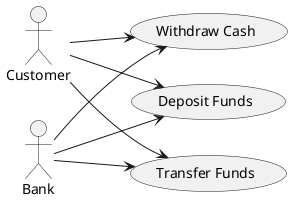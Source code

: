 @startuml sampleUseCaseDiagram
left to right direction
actor Customer
actor Bank

usecase "Withdraw Cash" as WC
usecase "Deposit Funds" as DF
usecase "Transfer Funds" as TF

Customer --> WC
Customer --> DF
Customer --> TF

Bank --> WC
Bank --> DF
Bank --> TF
@enduml
